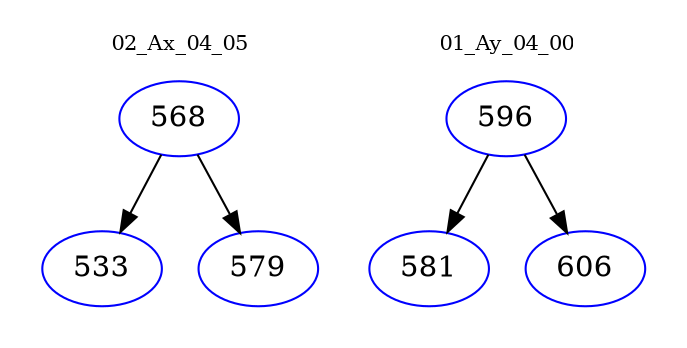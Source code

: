 digraph{
subgraph cluster_0 {
color = white
label = "02_Ax_04_05";
fontsize=10;
T0_568 [label="568", color="blue"]
T0_568 -> T0_533 [color="black"]
T0_533 [label="533", color="blue"]
T0_568 -> T0_579 [color="black"]
T0_579 [label="579", color="blue"]
}
subgraph cluster_1 {
color = white
label = "01_Ay_04_00";
fontsize=10;
T1_596 [label="596", color="blue"]
T1_596 -> T1_581 [color="black"]
T1_581 [label="581", color="blue"]
T1_596 -> T1_606 [color="black"]
T1_606 [label="606", color="blue"]
}
}
